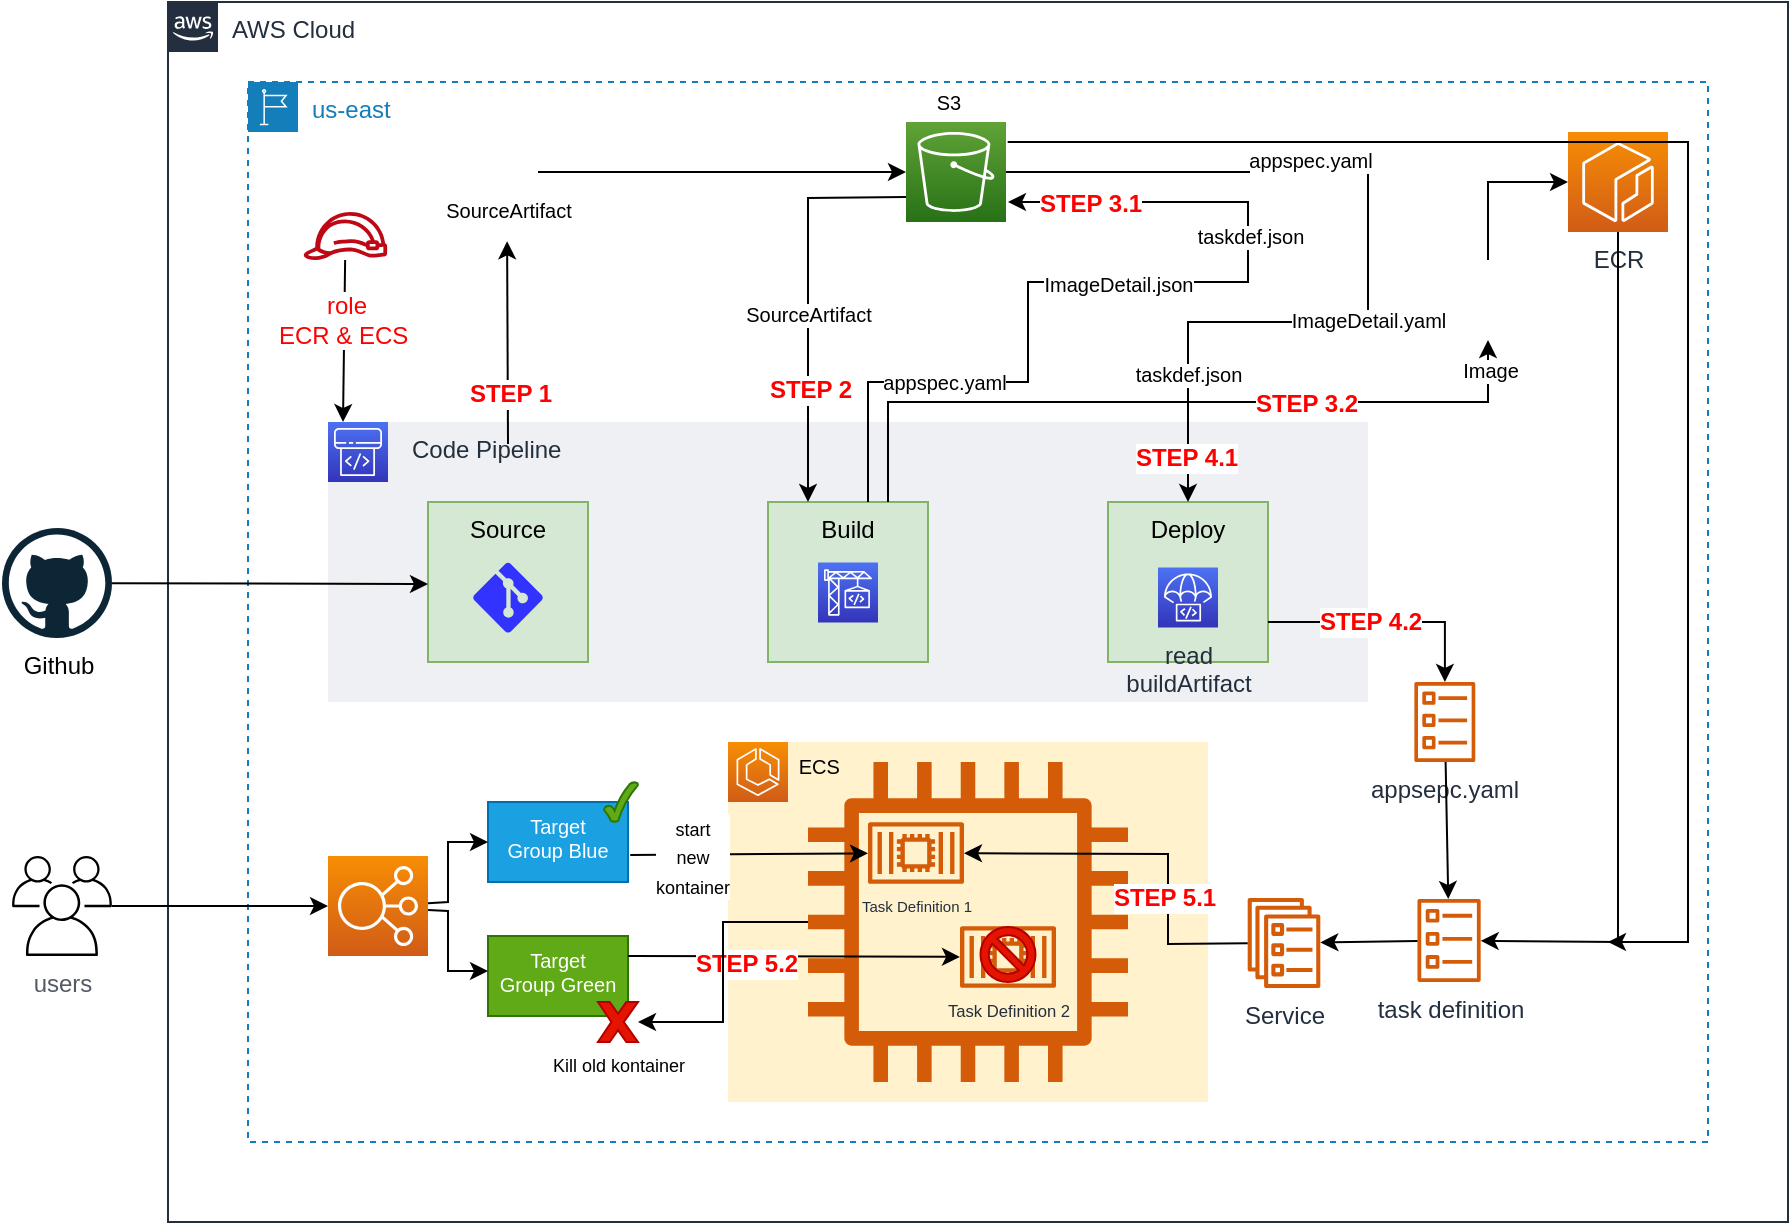 <mxfile version="20.1.1" type="github">
  <diagram id="qCpsu6lBvLWQTeVwnFAU" name="Page-1">
    <mxGraphModel dx="1273" dy="761" grid="1" gridSize="10" guides="1" tooltips="1" connect="1" arrows="1" fold="1" page="1" pageScale="1" pageWidth="1169" pageHeight="827" math="0" shadow="0">
      <root>
        <mxCell id="0" />
        <mxCell id="1" parent="0" />
        <mxCell id="fsIm3HDob8JfFCVEmCF0-4" value="AWS Cloud" style="points=[[0,0],[0.25,0],[0.5,0],[0.75,0],[1,0],[1,0.25],[1,0.5],[1,0.75],[1,1],[0.75,1],[0.5,1],[0.25,1],[0,1],[0,0.75],[0,0.5],[0,0.25]];outlineConnect=0;gradientColor=none;html=1;whiteSpace=wrap;fontSize=12;fontStyle=0;container=1;pointerEvents=0;collapsible=0;recursiveResize=0;shape=mxgraph.aws4.group;grIcon=mxgraph.aws4.group_aws_cloud_alt;strokeColor=#232F3E;fillColor=none;verticalAlign=top;align=left;spacingLeft=30;fontColor=#232F3E;dashed=0;" vertex="1" parent="1">
          <mxGeometry x="123" y="130" width="810" height="610" as="geometry" />
        </mxCell>
        <mxCell id="fsIm3HDob8JfFCVEmCF0-6" value="us-east" style="points=[[0,0],[0.25,0],[0.5,0],[0.75,0],[1,0],[1,0.25],[1,0.5],[1,0.75],[1,1],[0.75,1],[0.5,1],[0.25,1],[0,1],[0,0.75],[0,0.5],[0,0.25]];outlineConnect=0;gradientColor=none;html=1;whiteSpace=wrap;fontSize=12;fontStyle=0;container=1;pointerEvents=0;collapsible=0;recursiveResize=0;shape=mxgraph.aws4.group;grIcon=mxgraph.aws4.group_region;strokeColor=#147EBA;fillColor=none;verticalAlign=top;align=left;spacingLeft=30;fontColor=#147EBA;dashed=1;" vertex="1" parent="fsIm3HDob8JfFCVEmCF0-4">
          <mxGeometry x="40" y="40" width="730" height="530" as="geometry" />
        </mxCell>
        <mxCell id="fsIm3HDob8JfFCVEmCF0-25" value="            Code Pipeline" style="fillColor=#EFF0F3;strokeColor=none;dashed=0;verticalAlign=top;fontStyle=0;fontColor=#232F3D;align=left;" vertex="1" parent="fsIm3HDob8JfFCVEmCF0-6">
          <mxGeometry x="40" y="170" width="520" height="140" as="geometry" />
        </mxCell>
        <mxCell id="fsIm3HDob8JfFCVEmCF0-26" value="" style="sketch=0;points=[[0,0,0],[0.25,0,0],[0.5,0,0],[0.75,0,0],[1,0,0],[0,1,0],[0.25,1,0],[0.5,1,0],[0.75,1,0],[1,1,0],[0,0.25,0],[0,0.5,0],[0,0.75,0],[1,0.25,0],[1,0.5,0],[1,0.75,0]];outlineConnect=0;fontColor=#232F3E;gradientColor=#4D72F3;gradientDirection=north;fillColor=#3334B9;strokeColor=#ffffff;dashed=0;verticalLabelPosition=bottom;verticalAlign=top;align=center;html=1;fontSize=12;fontStyle=0;aspect=fixed;shape=mxgraph.aws4.resourceIcon;resIcon=mxgraph.aws4.codepipeline;" vertex="1" parent="fsIm3HDob8JfFCVEmCF0-6">
          <mxGeometry x="40" y="170" width="30" height="30" as="geometry" />
        </mxCell>
        <mxCell id="fsIm3HDob8JfFCVEmCF0-27" value="Source" style="fillColor=#d5e8d4;strokeColor=#82b366;dashed=0;verticalAlign=top;fontStyle=0;" vertex="1" parent="fsIm3HDob8JfFCVEmCF0-6">
          <mxGeometry x="90" y="210" width="80" height="80" as="geometry" />
        </mxCell>
        <mxCell id="fsIm3HDob8JfFCVEmCF0-33" value="Build" style="fillColor=#d5e8d4;strokeColor=#82b366;dashed=0;verticalAlign=top;fontStyle=0;" vertex="1" parent="fsIm3HDob8JfFCVEmCF0-6">
          <mxGeometry x="260" y="210" width="80" height="80" as="geometry" />
        </mxCell>
        <mxCell id="fsIm3HDob8JfFCVEmCF0-34" value="" style="sketch=0;points=[[0,0,0],[0.25,0,0],[0.5,0,0],[0.75,0,0],[1,0,0],[0,1,0],[0.25,1,0],[0.5,1,0],[0.75,1,0],[1,1,0],[0,0.25,0],[0,0.5,0],[0,0.75,0],[1,0.25,0],[1,0.5,0],[1,0.75,0]];outlineConnect=0;fontColor=#232F3E;gradientColor=#4D72F3;gradientDirection=north;fillColor=#3334B9;strokeColor=#ffffff;dashed=0;verticalLabelPosition=bottom;verticalAlign=top;align=center;html=1;fontSize=12;fontStyle=0;aspect=fixed;shape=mxgraph.aws4.resourceIcon;resIcon=mxgraph.aws4.codebuild;" vertex="1" parent="fsIm3HDob8JfFCVEmCF0-6">
          <mxGeometry x="285" y="240.25" width="30" height="30" as="geometry" />
        </mxCell>
        <mxCell id="fsIm3HDob8JfFCVEmCF0-35" value="" style="verticalLabelPosition=bottom;html=1;verticalAlign=top;align=center;strokeColor=none;fillColor=#3333FF;shape=mxgraph.azure.git_repository;" vertex="1" parent="fsIm3HDob8JfFCVEmCF0-6">
          <mxGeometry x="112.5" y="240.25" width="35" height="35" as="geometry" />
        </mxCell>
        <mxCell id="fsIm3HDob8JfFCVEmCF0-36" value="Deploy" style="fillColor=#d5e8d4;strokeColor=#82b366;dashed=0;verticalAlign=top;fontStyle=0;" vertex="1" parent="fsIm3HDob8JfFCVEmCF0-6">
          <mxGeometry x="430" y="210" width="80" height="80" as="geometry" />
        </mxCell>
        <mxCell id="fsIm3HDob8JfFCVEmCF0-37" value="read &lt;br&gt;buildArtifact" style="sketch=0;points=[[0,0,0],[0.25,0,0],[0.5,0,0],[0.75,0,0],[1,0,0],[0,1,0],[0.25,1,0],[0.5,1,0],[0.75,1,0],[1,1,0],[0,0.25,0],[0,0.5,0],[0,0.75,0],[1,0.25,0],[1,0.5,0],[1,0.75,0]];outlineConnect=0;fontColor=#232F3E;gradientColor=#4D72F3;gradientDirection=north;fillColor=#3334B9;strokeColor=#ffffff;dashed=0;verticalLabelPosition=bottom;verticalAlign=top;align=center;html=1;fontSize=12;fontStyle=0;aspect=fixed;shape=mxgraph.aws4.resourceIcon;resIcon=mxgraph.aws4.codedeploy;" vertex="1" parent="fsIm3HDob8JfFCVEmCF0-6">
          <mxGeometry x="455" y="242.75" width="30" height="30" as="geometry" />
        </mxCell>
        <mxCell id="fsIm3HDob8JfFCVEmCF0-10" value="" style="sketch=0;points=[[0,0,0],[0.25,0,0],[0.5,0,0],[0.75,0,0],[1,0,0],[0,1,0],[0.25,1,0],[0.5,1,0],[0.75,1,0],[1,1,0],[0,0.25,0],[0,0.5,0],[0,0.75,0],[1,0.25,0],[1,0.5,0],[1,0.75,0]];outlineConnect=0;fontColor=#232F3E;gradientColor=#60A337;gradientDirection=north;fillColor=#277116;strokeColor=#ffffff;dashed=0;verticalLabelPosition=bottom;verticalAlign=top;align=center;html=1;fontSize=12;fontStyle=0;aspect=fixed;shape=mxgraph.aws4.resourceIcon;resIcon=mxgraph.aws4.s3;" vertex="1" parent="fsIm3HDob8JfFCVEmCF0-6">
          <mxGeometry x="329" y="20" width="50" height="50" as="geometry" />
        </mxCell>
        <mxCell id="fsIm3HDob8JfFCVEmCF0-40" value="" style="shape=image;html=1;verticalAlign=top;verticalLabelPosition=bottom;labelBackgroundColor=#ffffff;imageAspect=0;aspect=fixed;image=https://cdn4.iconfinder.com/data/icons/spirit20/file-zip.png;strokeColor=default;fillColor=#3333FF;" vertex="1" parent="fsIm3HDob8JfFCVEmCF0-6">
          <mxGeometry x="115" y="30" width="30" height="30" as="geometry" />
        </mxCell>
        <mxCell id="fsIm3HDob8JfFCVEmCF0-41" value="&lt;font style=&quot;font-size: 10px;&quot;&gt;SourceArtifact&lt;/font&gt;" style="text;html=1;align=center;verticalAlign=middle;resizable=0;points=[];autosize=1;strokeColor=none;fillColor=none;" vertex="1" parent="fsIm3HDob8JfFCVEmCF0-6">
          <mxGeometry x="85" y="49" width="90" height="30" as="geometry" />
        </mxCell>
        <mxCell id="fsIm3HDob8JfFCVEmCF0-42" value="" style="endArrow=classic;html=1;rounded=0;fontSize=10;exitX=0.5;exitY=0;exitDx=0;exitDy=0;entryX=0.495;entryY=1.021;entryDx=0;entryDy=0;entryPerimeter=0;" edge="1" parent="fsIm3HDob8JfFCVEmCF0-6" target="fsIm3HDob8JfFCVEmCF0-41">
          <mxGeometry width="50" height="50" relative="1" as="geometry">
            <mxPoint x="130" y="181" as="sourcePoint" />
            <mxPoint x="340" y="161" as="targetPoint" />
          </mxGeometry>
        </mxCell>
        <mxCell id="fsIm3HDob8JfFCVEmCF0-193" value="&lt;b&gt;&lt;font color=&quot;#ff0000&quot;&gt;STEP 1&lt;/font&gt;&lt;/b&gt;" style="edgeLabel;html=1;align=center;verticalAlign=middle;resizable=0;points=[];fontSize=12;" vertex="1" connectable="0" parent="fsIm3HDob8JfFCVEmCF0-42">
          <mxGeometry x="-0.505" y="-1" relative="1" as="geometry">
            <mxPoint as="offset" />
          </mxGeometry>
        </mxCell>
        <mxCell id="fsIm3HDob8JfFCVEmCF0-43" value="" style="endArrow=classic;html=1;rounded=0;fontSize=10;exitX=1;exitY=0.5;exitDx=0;exitDy=0;" edge="1" parent="fsIm3HDob8JfFCVEmCF0-6" source="fsIm3HDob8JfFCVEmCF0-40" target="fsIm3HDob8JfFCVEmCF0-10">
          <mxGeometry width="50" height="50" relative="1" as="geometry">
            <mxPoint x="260" y="201" as="sourcePoint" />
            <mxPoint x="310" y="151" as="targetPoint" />
          </mxGeometry>
        </mxCell>
        <mxCell id="fsIm3HDob8JfFCVEmCF0-47" value="" style="endArrow=classic;html=1;rounded=0;fontSize=10;entryX=0.25;entryY=0;entryDx=0;entryDy=0;exitX=0;exitY=0.75;exitDx=0;exitDy=0;exitPerimeter=0;" edge="1" parent="fsIm3HDob8JfFCVEmCF0-6" source="fsIm3HDob8JfFCVEmCF0-10" target="fsIm3HDob8JfFCVEmCF0-33">
          <mxGeometry width="50" height="50" relative="1" as="geometry">
            <mxPoint x="270" y="200" as="sourcePoint" />
            <mxPoint x="320" y="150" as="targetPoint" />
            <Array as="points">
              <mxPoint x="280" y="58" />
            </Array>
          </mxGeometry>
        </mxCell>
        <mxCell id="fsIm3HDob8JfFCVEmCF0-66" value="SourceArtifact" style="edgeLabel;html=1;align=center;verticalAlign=middle;resizable=0;points=[];fontSize=10;" vertex="1" connectable="0" parent="fsIm3HDob8JfFCVEmCF0-47">
          <mxGeometry x="0.06" relative="1" as="geometry">
            <mxPoint as="offset" />
          </mxGeometry>
        </mxCell>
        <mxCell id="fsIm3HDob8JfFCVEmCF0-194" value="&lt;b&gt;&lt;font color=&quot;#ff0000&quot;&gt;STEP 2&lt;/font&gt;&lt;/b&gt;" style="edgeLabel;html=1;align=center;verticalAlign=middle;resizable=0;points=[];fontSize=12;" vertex="1" connectable="0" parent="fsIm3HDob8JfFCVEmCF0-47">
          <mxGeometry x="0.443" y="1" relative="1" as="geometry">
            <mxPoint as="offset" />
          </mxGeometry>
        </mxCell>
        <mxCell id="fsIm3HDob8JfFCVEmCF0-48" value="" style="shape=image;html=1;verticalAlign=top;verticalLabelPosition=bottom;labelBackgroundColor=#ffffff;imageAspect=0;aspect=fixed;image=https://cdn4.iconfinder.com/data/icons/spirit20/file-zip.png;strokeColor=default;fillColor=#3333FF;" vertex="1" parent="fsIm3HDob8JfFCVEmCF0-6">
          <mxGeometry x="329" y="112" width="30" height="30" as="geometry" />
        </mxCell>
        <mxCell id="fsIm3HDob8JfFCVEmCF0-50" value="" style="shape=image;html=1;verticalAlign=top;verticalLabelPosition=bottom;labelBackgroundColor=#ffffff;imageAspect=0;aspect=fixed;image=https://cdn4.iconfinder.com/data/icons/spirit20/file-zip.png;strokeColor=default;fillColor=#3333FF;" vertex="1" parent="fsIm3HDob8JfFCVEmCF0-6">
          <mxGeometry x="389" y="70" width="30" height="30" as="geometry" />
        </mxCell>
        <mxCell id="fsIm3HDob8JfFCVEmCF0-54" value="" style="endArrow=classic;html=1;rounded=0;fontSize=10;" edge="1" parent="fsIm3HDob8JfFCVEmCF0-6">
          <mxGeometry width="50" height="50" relative="1" as="geometry">
            <mxPoint x="310" y="210" as="sourcePoint" />
            <mxPoint x="380" y="60" as="targetPoint" />
            <Array as="points">
              <mxPoint x="310" y="150" />
              <mxPoint x="390" y="150" />
              <mxPoint x="390" y="100" />
              <mxPoint x="500" y="100" />
              <mxPoint x="500" y="60" />
            </Array>
          </mxGeometry>
        </mxCell>
        <mxCell id="fsIm3HDob8JfFCVEmCF0-62" value="appspec.yaml" style="edgeLabel;html=1;align=center;verticalAlign=middle;resizable=0;points=[];fontSize=10;" vertex="1" connectable="0" parent="fsIm3HDob8JfFCVEmCF0-54">
          <mxGeometry x="-0.417" relative="1" as="geometry">
            <mxPoint x="-36" as="offset" />
          </mxGeometry>
        </mxCell>
        <mxCell id="fsIm3HDob8JfFCVEmCF0-63" value="ImageDetail.json" style="edgeLabel;html=1;align=center;verticalAlign=middle;resizable=0;points=[];fontSize=10;" vertex="1" connectable="0" parent="fsIm3HDob8JfFCVEmCF0-54">
          <mxGeometry x="0.171" y="-1" relative="1" as="geometry">
            <mxPoint x="-35" as="offset" />
          </mxGeometry>
        </mxCell>
        <mxCell id="fsIm3HDob8JfFCVEmCF0-65" value="taskdef.json" style="edgeLabel;html=1;align=center;verticalAlign=middle;resizable=0;points=[];fontSize=10;" vertex="1" connectable="0" parent="fsIm3HDob8JfFCVEmCF0-54">
          <mxGeometry x="0.404" y="-1" relative="1" as="geometry">
            <mxPoint as="offset" />
          </mxGeometry>
        </mxCell>
        <mxCell id="fsIm3HDob8JfFCVEmCF0-205" value="&lt;b&gt;STEP 3.1&lt;/b&gt;" style="edgeLabel;html=1;align=center;verticalAlign=middle;resizable=0;points=[];fontSize=12;fontColor=#FF0000;" vertex="1" connectable="0" parent="fsIm3HDob8JfFCVEmCF0-54">
          <mxGeometry x="0.822" y="1" relative="1" as="geometry">
            <mxPoint as="offset" />
          </mxGeometry>
        </mxCell>
        <mxCell id="fsIm3HDob8JfFCVEmCF0-67" value="" style="shape=image;html=1;verticalAlign=top;verticalLabelPosition=bottom;labelBackgroundColor=#ffffff;imageAspect=0;aspect=fixed;image=https://cdn4.iconfinder.com/data/icons/spirit20/file-zip.png;strokeColor=default;fillColor=#3333FF;" vertex="1" parent="fsIm3HDob8JfFCVEmCF0-6">
          <mxGeometry x="265" y="82" width="30" height="30" as="geometry" />
        </mxCell>
        <mxCell id="fsIm3HDob8JfFCVEmCF0-79" value="" style="endArrow=classic;html=1;rounded=0;fontSize=10;" edge="1" parent="fsIm3HDob8JfFCVEmCF0-6" source="fsIm3HDob8JfFCVEmCF0-10" target="fsIm3HDob8JfFCVEmCF0-36">
          <mxGeometry width="50" height="50" relative="1" as="geometry">
            <mxPoint x="380" y="40" as="sourcePoint" />
            <mxPoint x="520" y="130" as="targetPoint" />
            <Array as="points">
              <mxPoint x="560" y="45" />
              <mxPoint x="560" y="120" />
              <mxPoint x="470" y="120" />
            </Array>
          </mxGeometry>
        </mxCell>
        <mxCell id="fsIm3HDob8JfFCVEmCF0-81" value="appspec.yaml" style="edgeLabel;html=1;align=center;verticalAlign=middle;resizable=0;points=[];fontSize=10;" vertex="1" connectable="0" parent="fsIm3HDob8JfFCVEmCF0-79">
          <mxGeometry x="-0.278" y="1" relative="1" as="geometry">
            <mxPoint x="-6" y="-5" as="offset" />
          </mxGeometry>
        </mxCell>
        <mxCell id="fsIm3HDob8JfFCVEmCF0-83" value="ImageDetail.yaml" style="edgeLabel;html=1;align=center;verticalAlign=middle;resizable=0;points=[];fontSize=10;" vertex="1" connectable="0" parent="fsIm3HDob8JfFCVEmCF0-79">
          <mxGeometry x="0.17" relative="1" as="geometry">
            <mxPoint as="offset" />
          </mxGeometry>
        </mxCell>
        <mxCell id="fsIm3HDob8JfFCVEmCF0-84" value="taskdef.json" style="edgeLabel;html=1;align=center;verticalAlign=middle;resizable=0;points=[];fontSize=10;" vertex="1" connectable="0" parent="fsIm3HDob8JfFCVEmCF0-79">
          <mxGeometry x="0.705" relative="1" as="geometry">
            <mxPoint as="offset" />
          </mxGeometry>
        </mxCell>
        <mxCell id="fsIm3HDob8JfFCVEmCF0-206" value="&lt;b&gt;STEP 4.1&lt;/b&gt;" style="edgeLabel;html=1;align=center;verticalAlign=middle;resizable=0;points=[];fontSize=12;fontColor=#FF0000;" vertex="1" connectable="0" parent="fsIm3HDob8JfFCVEmCF0-79">
          <mxGeometry x="0.898" y="-1" relative="1" as="geometry">
            <mxPoint as="offset" />
          </mxGeometry>
        </mxCell>
        <mxCell id="fsIm3HDob8JfFCVEmCF0-82" value="" style="shape=image;html=1;verticalAlign=top;verticalLabelPosition=bottom;labelBackgroundColor=#ffffff;imageAspect=0;aspect=fixed;image=https://cdn4.iconfinder.com/data/icons/spirit20/file-zip.png;strokeColor=default;fillColor=#3333FF;" vertex="1" parent="fsIm3HDob8JfFCVEmCF0-6">
          <mxGeometry x="514" y="4" width="30" height="30" as="geometry" />
        </mxCell>
        <mxCell id="fsIm3HDob8JfFCVEmCF0-91" value="" style="shape=image;html=1;verticalAlign=top;verticalLabelPosition=bottom;labelBackgroundColor=#ffffff;imageAspect=0;aspect=fixed;image=https://cdn4.iconfinder.com/data/icons/spirit20/file-zip.png;strokeColor=default;fillColor=#3333FF;" vertex="1" parent="fsIm3HDob8JfFCVEmCF0-6">
          <mxGeometry x="544" y="81" width="30" height="30" as="geometry" />
        </mxCell>
        <mxCell id="fsIm3HDob8JfFCVEmCF0-85" value="" style="shape=image;html=1;verticalAlign=top;verticalLabelPosition=bottom;labelBackgroundColor=#ffffff;imageAspect=0;aspect=fixed;image=https://cdn4.iconfinder.com/data/icons/spirit20/file-zip.png;strokeColor=default;fillColor=#3333FF;" vertex="1" parent="fsIm3HDob8JfFCVEmCF0-6">
          <mxGeometry x="455" y="49" width="30" height="30" as="geometry" />
        </mxCell>
        <mxCell id="fsIm3HDob8JfFCVEmCF0-11" value="ECR" style="sketch=0;points=[[0,0,0],[0.25,0,0],[0.5,0,0],[0.75,0,0],[1,0,0],[0,1,0],[0.25,1,0],[0.5,1,0],[0.75,1,0],[1,1,0],[0,0.25,0],[0,0.5,0],[0,0.75,0],[1,0.25,0],[1,0.5,0],[1,0.75,0]];outlineConnect=0;fontColor=#232F3E;gradientColor=#F78E04;gradientDirection=north;fillColor=#D05C17;strokeColor=#ffffff;dashed=0;verticalLabelPosition=bottom;verticalAlign=top;align=center;html=1;fontSize=12;fontStyle=0;aspect=fixed;shape=mxgraph.aws4.resourceIcon;resIcon=mxgraph.aws4.ecr;" vertex="1" parent="fsIm3HDob8JfFCVEmCF0-6">
          <mxGeometry x="660" y="25" width="50" height="50" as="geometry" />
        </mxCell>
        <mxCell id="fsIm3HDob8JfFCVEmCF0-93" value="" style="endArrow=classic;html=1;rounded=0;fontSize=10;exitX=0.75;exitY=0;exitDx=0;exitDy=0;entryX=0.5;entryY=1;entryDx=0;entryDy=0;" edge="1" parent="fsIm3HDob8JfFCVEmCF0-6" source="fsIm3HDob8JfFCVEmCF0-33" target="fsIm3HDob8JfFCVEmCF0-94">
          <mxGeometry width="50" height="50" relative="1" as="geometry">
            <mxPoint x="570" y="290" as="sourcePoint" />
            <mxPoint x="674.15" y="142.968" as="targetPoint" />
            <Array as="points">
              <mxPoint x="320" y="160" />
              <mxPoint x="620" y="160" />
              <mxPoint x="620" y="140" />
            </Array>
          </mxGeometry>
        </mxCell>
        <mxCell id="fsIm3HDob8JfFCVEmCF0-98" value="Image" style="edgeLabel;html=1;align=center;verticalAlign=middle;resizable=0;points=[];fontSize=10;" vertex="1" connectable="0" parent="fsIm3HDob8JfFCVEmCF0-93">
          <mxGeometry x="0.92" y="-1" relative="1" as="geometry">
            <mxPoint as="offset" />
          </mxGeometry>
        </mxCell>
        <mxCell id="fsIm3HDob8JfFCVEmCF0-203" value="&lt;b&gt;STEP 3.2&lt;/b&gt;" style="edgeLabel;html=1;align=center;verticalAlign=middle;resizable=0;points=[];fontSize=12;fontColor=#FF0000;" vertex="1" connectable="0" parent="fsIm3HDob8JfFCVEmCF0-93">
          <mxGeometry x="0.359" y="-1" relative="1" as="geometry">
            <mxPoint as="offset" />
          </mxGeometry>
        </mxCell>
        <mxCell id="fsIm3HDob8JfFCVEmCF0-94" value="" style="shape=image;html=1;verticalAlign=top;verticalLabelPosition=bottom;labelBackgroundColor=#ffffff;imageAspect=0;aspect=fixed;image=https://cdn1.iconfinder.com/data/icons/unicons-line-vol-3/24/docker-128.png;fontSize=10;strokeColor=default;fillColor=#3333FF;" vertex="1" parent="fsIm3HDob8JfFCVEmCF0-6">
          <mxGeometry x="600" y="89" width="40" height="40" as="geometry" />
        </mxCell>
        <mxCell id="fsIm3HDob8JfFCVEmCF0-97" value="" style="endArrow=classic;html=1;rounded=0;fontSize=10;exitX=0.5;exitY=0;exitDx=0;exitDy=0;entryX=0;entryY=0.5;entryDx=0;entryDy=0;entryPerimeter=0;" edge="1" parent="fsIm3HDob8JfFCVEmCF0-6" source="fsIm3HDob8JfFCVEmCF0-94" target="fsIm3HDob8JfFCVEmCF0-11">
          <mxGeometry width="50" height="50" relative="1" as="geometry">
            <mxPoint x="600" y="110" as="sourcePoint" />
            <mxPoint x="650" y="60" as="targetPoint" />
            <Array as="points">
              <mxPoint x="620" y="50" />
            </Array>
          </mxGeometry>
        </mxCell>
        <mxCell id="fsIm3HDob8JfFCVEmCF0-100" value="            ECS" style="fillColor=#fff2cc;strokeColor=none;dashed=0;verticalAlign=top;fontStyle=0;fontSize=10;align=left;" vertex="1" parent="fsIm3HDob8JfFCVEmCF0-6">
          <mxGeometry x="240" y="330" width="240" height="180" as="geometry" />
        </mxCell>
        <mxCell id="fsIm3HDob8JfFCVEmCF0-101" value="" style="sketch=0;points=[[0,0,0],[0.25,0,0],[0.5,0,0],[0.75,0,0],[1,0,0],[0,1,0],[0.25,1,0],[0.5,1,0],[0.75,1,0],[1,1,0],[0,0.25,0],[0,0.5,0],[0,0.75,0],[1,0.25,0],[1,0.5,0],[1,0.75,0]];outlineConnect=0;fontColor=#232F3E;gradientColor=#F78E04;gradientDirection=north;fillColor=#D05C17;strokeColor=#ffffff;dashed=0;verticalLabelPosition=bottom;verticalAlign=top;align=center;html=1;fontSize=12;fontStyle=0;aspect=fixed;shape=mxgraph.aws4.resourceIcon;resIcon=mxgraph.aws4.ecs;" vertex="1" parent="fsIm3HDob8JfFCVEmCF0-6">
          <mxGeometry x="240" y="330" width="30" height="30" as="geometry" />
        </mxCell>
        <mxCell id="fsIm3HDob8JfFCVEmCF0-105" value="" style="sketch=0;outlineConnect=0;fontColor=#232F3E;gradientColor=none;fillColor=#D45B07;strokeColor=none;dashed=0;verticalLabelPosition=bottom;verticalAlign=top;align=center;html=1;fontSize=12;fontStyle=0;aspect=fixed;pointerEvents=1;shape=mxgraph.aws4.instance2;" vertex="1" parent="fsIm3HDob8JfFCVEmCF0-6">
          <mxGeometry x="280" y="340" width="160" height="160" as="geometry" />
        </mxCell>
        <mxCell id="fsIm3HDob8JfFCVEmCF0-106" value="&lt;font style=&quot;font-size: 9px;&quot;&gt;&lt;sup style=&quot;line-height: 0.1;&quot;&gt;Task Definition 1&lt;/sup&gt;&lt;/font&gt;" style="sketch=0;outlineConnect=0;fontColor=#232F3E;gradientColor=none;fillColor=#D45B07;strokeColor=none;dashed=0;verticalLabelPosition=bottom;verticalAlign=top;align=center;html=1;fontSize=12;fontStyle=0;aspect=fixed;pointerEvents=1;shape=mxgraph.aws4.container_2;" vertex="1" parent="fsIm3HDob8JfFCVEmCF0-6">
          <mxGeometry x="310" y="370" width="48" height="31" as="geometry" />
        </mxCell>
        <mxCell id="fsIm3HDob8JfFCVEmCF0-108" value="&lt;font style=&quot;font-size: 10px;&quot;&gt;&lt;sup&gt;Task Definition 2&lt;/sup&gt;&lt;/font&gt;" style="sketch=0;outlineConnect=0;fontColor=#232F3E;gradientColor=none;fillColor=#D45B07;strokeColor=none;dashed=0;verticalLabelPosition=bottom;verticalAlign=top;align=center;html=1;fontSize=12;fontStyle=0;aspect=fixed;pointerEvents=1;shape=mxgraph.aws4.container_2;" vertex="1" parent="fsIm3HDob8JfFCVEmCF0-6">
          <mxGeometry x="356" y="422" width="48" height="31" as="geometry" />
        </mxCell>
        <mxCell id="fsIm3HDob8JfFCVEmCF0-115" style="edgeStyle=orthogonalEdgeStyle;rounded=0;orthogonalLoop=1;jettySize=auto;html=1;fontSize=10;entryX=1;entryY=0.75;entryDx=0;entryDy=0;endArrow=none;endFill=0;startArrow=classic;startFill=1;" edge="1" parent="fsIm3HDob8JfFCVEmCF0-6" source="fsIm3HDob8JfFCVEmCF0-109" target="fsIm3HDob8JfFCVEmCF0-36">
          <mxGeometry relative="1" as="geometry">
            <Array as="points">
              <mxPoint x="598" y="270" />
            </Array>
          </mxGeometry>
        </mxCell>
        <mxCell id="fsIm3HDob8JfFCVEmCF0-207" value="&lt;b&gt;STEP 4.2&lt;/b&gt;" style="edgeLabel;html=1;align=center;verticalAlign=middle;resizable=0;points=[];fontSize=12;fontColor=#FF0000;" vertex="1" connectable="0" parent="fsIm3HDob8JfFCVEmCF0-115">
          <mxGeometry x="0.145" relative="1" as="geometry">
            <mxPoint as="offset" />
          </mxGeometry>
        </mxCell>
        <mxCell id="fsIm3HDob8JfFCVEmCF0-109" value="appsepc.yaml" style="sketch=0;outlineConnect=0;fontColor=#232F3E;gradientColor=none;fillColor=#D45B07;strokeColor=none;dashed=0;verticalLabelPosition=bottom;verticalAlign=top;align=center;html=1;fontSize=12;fontStyle=0;aspect=fixed;pointerEvents=1;shape=mxgraph.aws4.ecs_task;" vertex="1" parent="fsIm3HDob8JfFCVEmCF0-6">
          <mxGeometry x="583" y="300" width="30.83" height="40" as="geometry" />
        </mxCell>
        <mxCell id="fsIm3HDob8JfFCVEmCF0-110" value="task definition" style="sketch=0;outlineConnect=0;fontColor=#232F3E;gradientColor=none;fillColor=#D45B07;strokeColor=none;dashed=0;verticalLabelPosition=bottom;verticalAlign=top;align=center;html=1;fontSize=12;fontStyle=0;aspect=fixed;pointerEvents=1;shape=mxgraph.aws4.ecs_task;" vertex="1" parent="fsIm3HDob8JfFCVEmCF0-6">
          <mxGeometry x="584.54" y="408.5" width="31.99" height="41.5" as="geometry" />
        </mxCell>
        <mxCell id="fsIm3HDob8JfFCVEmCF0-112" value="Service" style="sketch=0;outlineConnect=0;fontColor=#232F3E;gradientColor=none;fillColor=#D45B07;strokeColor=none;dashed=0;verticalLabelPosition=bottom;verticalAlign=top;align=center;html=1;fontSize=12;fontStyle=0;aspect=fixed;pointerEvents=1;shape=mxgraph.aws4.ecs_service;" vertex="1" parent="fsIm3HDob8JfFCVEmCF0-6">
          <mxGeometry x="499.72" y="408" width="36.56" height="45" as="geometry" />
        </mxCell>
        <mxCell id="fsIm3HDob8JfFCVEmCF0-2" value="" style="sketch=0;points=[[0,0,0],[0.25,0,0],[0.5,0,0],[0.75,0,0],[1,0,0],[0,1,0],[0.25,1,0],[0.5,1,0],[0.75,1,0],[1,1,0],[0,0.25,0],[0,0.5,0],[0,0.75,0],[1,0.25,0],[1,0.5,0],[1,0.75,0]];outlineConnect=0;fontColor=#232F3E;gradientColor=#F78E04;gradientDirection=north;fillColor=#D05C17;strokeColor=#ffffff;dashed=0;verticalLabelPosition=bottom;verticalAlign=top;align=center;html=1;fontSize=12;fontStyle=0;aspect=fixed;shape=mxgraph.aws4.resourceIcon;resIcon=mxgraph.aws4.elastic_load_balancing;" vertex="1" parent="fsIm3HDob8JfFCVEmCF0-6">
          <mxGeometry x="40" y="387" width="50" height="50" as="geometry" />
        </mxCell>
        <mxCell id="fsIm3HDob8JfFCVEmCF0-116" value="" style="endArrow=classic;html=1;rounded=0;fontSize=10;" edge="1" parent="fsIm3HDob8JfFCVEmCF0-6" source="fsIm3HDob8JfFCVEmCF0-109" target="fsIm3HDob8JfFCVEmCF0-110">
          <mxGeometry width="50" height="50" relative="1" as="geometry">
            <mxPoint x="590" y="390" as="sourcePoint" />
            <mxPoint x="640" y="340" as="targetPoint" />
          </mxGeometry>
        </mxCell>
        <mxCell id="fsIm3HDob8JfFCVEmCF0-117" value="" style="endArrow=classic;html=1;rounded=0;fontSize=10;" edge="1" parent="fsIm3HDob8JfFCVEmCF0-6" source="fsIm3HDob8JfFCVEmCF0-110" target="fsIm3HDob8JfFCVEmCF0-112">
          <mxGeometry width="50" height="50" relative="1" as="geometry">
            <mxPoint x="590" y="390" as="sourcePoint" />
            <mxPoint x="640" y="340" as="targetPoint" />
          </mxGeometry>
        </mxCell>
        <mxCell id="fsIm3HDob8JfFCVEmCF0-118" value="" style="endArrow=classic;html=1;rounded=0;fontSize=10;" edge="1" parent="fsIm3HDob8JfFCVEmCF0-6" source="fsIm3HDob8JfFCVEmCF0-112" target="fsIm3HDob8JfFCVEmCF0-106">
          <mxGeometry width="50" height="50" relative="1" as="geometry">
            <mxPoint x="550" y="450" as="sourcePoint" />
            <mxPoint x="600" y="400" as="targetPoint" />
            <Array as="points">
              <mxPoint x="460" y="431" />
              <mxPoint x="460" y="386" />
            </Array>
          </mxGeometry>
        </mxCell>
        <mxCell id="fsIm3HDob8JfFCVEmCF0-212" value="&lt;b&gt;STEP 5.1&lt;/b&gt;" style="edgeLabel;html=1;align=center;verticalAlign=middle;resizable=0;points=[];fontSize=12;fontColor=#FF0000;" vertex="1" connectable="0" parent="fsIm3HDob8JfFCVEmCF0-118">
          <mxGeometry x="-0.321" y="2" relative="1" as="geometry">
            <mxPoint as="offset" />
          </mxGeometry>
        </mxCell>
        <mxCell id="fsIm3HDob8JfFCVEmCF0-119" value="" style="endArrow=classic;html=1;rounded=0;fontSize=10;exitX=0.5;exitY=1;exitDx=0;exitDy=0;exitPerimeter=0;" edge="1" parent="fsIm3HDob8JfFCVEmCF0-6" source="fsIm3HDob8JfFCVEmCF0-11" target="fsIm3HDob8JfFCVEmCF0-110">
          <mxGeometry width="50" height="50" relative="1" as="geometry">
            <mxPoint x="550" y="400" as="sourcePoint" />
            <mxPoint x="600" y="350" as="targetPoint" />
            <Array as="points">
              <mxPoint x="685" y="430" />
            </Array>
          </mxGeometry>
        </mxCell>
        <mxCell id="fsIm3HDob8JfFCVEmCF0-123" value="Target &#xa;Group Blue" style="dashed=0;verticalAlign=top;fontStyle=0;fontSize=10;fillColor=#1ba1e2;strokeColor=#006EAF;fontColor=#ffffff;" vertex="1" parent="fsIm3HDob8JfFCVEmCF0-6">
          <mxGeometry x="120" y="360" width="70" height="40" as="geometry" />
        </mxCell>
        <mxCell id="fsIm3HDob8JfFCVEmCF0-174" value="Target &#xa;Group Green" style="dashed=0;verticalAlign=top;fontStyle=0;fontSize=10;fillColor=#60a917;strokeColor=#2D7600;fontColor=#ffffff;" vertex="1" parent="fsIm3HDob8JfFCVEmCF0-6">
          <mxGeometry x="120" y="427" width="70" height="40" as="geometry" />
        </mxCell>
        <mxCell id="fsIm3HDob8JfFCVEmCF0-177" value="" style="endArrow=classic;html=1;rounded=0;fontSize=10;entryX=0;entryY=0.5;entryDx=0;entryDy=0;" edge="1" parent="fsIm3HDob8JfFCVEmCF0-6" source="fsIm3HDob8JfFCVEmCF0-2" target="fsIm3HDob8JfFCVEmCF0-123">
          <mxGeometry width="50" height="50" relative="1" as="geometry">
            <mxPoint x="240" y="470" as="sourcePoint" />
            <mxPoint x="290" y="420" as="targetPoint" />
            <Array as="points">
              <mxPoint x="100" y="410" />
              <mxPoint x="100" y="380" />
            </Array>
          </mxGeometry>
        </mxCell>
        <mxCell id="fsIm3HDob8JfFCVEmCF0-178" value="" style="endArrow=classic;html=1;rounded=0;fontSize=10;entryX=0;entryY=0.5;entryDx=0;entryDy=0;" edge="1" parent="fsIm3HDob8JfFCVEmCF0-6">
          <mxGeometry width="50" height="50" relative="1" as="geometry">
            <mxPoint x="90" y="413.96" as="sourcePoint" />
            <mxPoint x="120" y="444.531" as="targetPoint" />
            <Array as="points">
              <mxPoint x="100" y="414.531" />
              <mxPoint x="100" y="444.531" />
            </Array>
          </mxGeometry>
        </mxCell>
        <mxCell id="fsIm3HDob8JfFCVEmCF0-179" value="" style="endArrow=classic;html=1;rounded=0;fontSize=10;exitX=1;exitY=0.25;exitDx=0;exitDy=0;" edge="1" parent="fsIm3HDob8JfFCVEmCF0-6" source="fsIm3HDob8JfFCVEmCF0-174" target="fsIm3HDob8JfFCVEmCF0-108">
          <mxGeometry width="50" height="50" relative="1" as="geometry">
            <mxPoint x="190" y="470" as="sourcePoint" />
            <mxPoint x="240" y="420" as="targetPoint" />
          </mxGeometry>
        </mxCell>
        <mxCell id="fsIm3HDob8JfFCVEmCF0-213" value="&lt;b&gt;STEP 5.2&lt;/b&gt;" style="edgeLabel;html=1;align=center;verticalAlign=middle;resizable=0;points=[];fontSize=12;fontColor=#FF0000;" vertex="1" connectable="0" parent="fsIm3HDob8JfFCVEmCF0-179">
          <mxGeometry x="-0.287" y="-4" relative="1" as="geometry">
            <mxPoint as="offset" />
          </mxGeometry>
        </mxCell>
        <mxCell id="fsIm3HDob8JfFCVEmCF0-180" value="" style="endArrow=classic;html=1;rounded=0;fontSize=10;exitX=1.016;exitY=0.663;exitDx=0;exitDy=0;exitPerimeter=0;" edge="1" parent="fsIm3HDob8JfFCVEmCF0-6" source="fsIm3HDob8JfFCVEmCF0-123" target="fsIm3HDob8JfFCVEmCF0-106">
          <mxGeometry width="50" height="50" relative="1" as="geometry">
            <mxPoint x="190" y="379.78" as="sourcePoint" />
            <mxPoint x="356" y="380.217" as="targetPoint" />
          </mxGeometry>
        </mxCell>
        <mxCell id="fsIm3HDob8JfFCVEmCF0-215" value="&lt;font style=&quot;font-size: 9px;&quot;&gt;start &lt;br&gt;new&lt;br&gt;kontainer&lt;/font&gt;" style="edgeLabel;html=1;align=center;verticalAlign=middle;resizable=0;points=[];fontSize=12;fontColor=#000000;labelBackgroundColor=default;" vertex="1" connectable="0" parent="fsIm3HDob8JfFCVEmCF0-180">
          <mxGeometry x="-0.481" relative="1" as="geometry">
            <mxPoint as="offset" />
          </mxGeometry>
        </mxCell>
        <mxCell id="fsIm3HDob8JfFCVEmCF0-216" value="" style="edgeStyle=orthogonalEdgeStyle;rounded=0;orthogonalLoop=1;jettySize=auto;html=1;fontSize=12;fontColor=#000000;startArrow=classic;startFill=1;endArrow=none;endFill=0;" edge="1" parent="fsIm3HDob8JfFCVEmCF0-6" source="fsIm3HDob8JfFCVEmCF0-183" target="fsIm3HDob8JfFCVEmCF0-105">
          <mxGeometry relative="1" as="geometry" />
        </mxCell>
        <mxCell id="fsIm3HDob8JfFCVEmCF0-183" value="&lt;font color=&quot;#000000&quot;&gt;Kill old kontainer&lt;/font&gt;" style="verticalLabelPosition=bottom;verticalAlign=top;html=1;shape=mxgraph.basic.x;fontSize=9;strokeColor=#B20000;fillColor=#e51400;fontColor=#ffffff;" vertex="1" parent="fsIm3HDob8JfFCVEmCF0-6">
          <mxGeometry x="175" y="460" width="20" height="20" as="geometry" />
        </mxCell>
        <mxCell id="fsIm3HDob8JfFCVEmCF0-184" value="" style="verticalLabelPosition=bottom;verticalAlign=top;html=1;shape=mxgraph.basic.tick;fontSize=9;strokeColor=#2D7600;fillColor=#60a917;fontColor=#ffffff;" vertex="1" parent="fsIm3HDob8JfFCVEmCF0-6">
          <mxGeometry x="178" y="350" width="17" height="20" as="geometry" />
        </mxCell>
        <mxCell id="fsIm3HDob8JfFCVEmCF0-185" value="" style="verticalLabelPosition=bottom;verticalAlign=top;html=1;shape=mxgraph.basic.no_symbol;fontSize=9;strokeColor=#B20000;fillColor=#e51400;fontColor=#ffffff;" vertex="1" parent="fsIm3HDob8JfFCVEmCF0-6">
          <mxGeometry x="366.25" y="422.5" width="27.5" height="27.5" as="geometry" />
        </mxCell>
        <mxCell id="fsIm3HDob8JfFCVEmCF0-20" value="" style="sketch=0;outlineConnect=0;fontColor=#232F3E;gradientColor=none;fillColor=#BF0816;strokeColor=none;dashed=0;verticalLabelPosition=bottom;verticalAlign=top;align=center;html=1;fontSize=12;fontStyle=0;aspect=fixed;pointerEvents=1;shape=mxgraph.aws4.role;" vertex="1" parent="fsIm3HDob8JfFCVEmCF0-6">
          <mxGeometry x="27.45" y="65" width="42.55" height="24" as="geometry" />
        </mxCell>
        <mxCell id="fsIm3HDob8JfFCVEmCF0-209" value="" style="endArrow=classic;html=1;rounded=0;fontSize=12;fontColor=#FF0000;entryX=0.25;entryY=0;entryDx=0;entryDy=0;entryPerimeter=0;" edge="1" parent="fsIm3HDob8JfFCVEmCF0-6" source="fsIm3HDob8JfFCVEmCF0-20" target="fsIm3HDob8JfFCVEmCF0-26">
          <mxGeometry width="50" height="50" relative="1" as="geometry">
            <mxPoint x="267" y="290" as="sourcePoint" />
            <mxPoint x="317" y="240" as="targetPoint" />
          </mxGeometry>
        </mxCell>
        <mxCell id="fsIm3HDob8JfFCVEmCF0-210" value="role &lt;br&gt;ECR &amp;amp; ECS&amp;nbsp;" style="edgeLabel;html=1;align=center;verticalAlign=middle;resizable=0;points=[];fontSize=12;fontColor=#FF0000;" vertex="1" connectable="0" parent="fsIm3HDob8JfFCVEmCF0-209">
          <mxGeometry x="-0.258" y="1" relative="1" as="geometry">
            <mxPoint as="offset" />
          </mxGeometry>
        </mxCell>
        <mxCell id="fsIm3HDob8JfFCVEmCF0-86" value="" style="shape=image;html=1;verticalAlign=top;verticalLabelPosition=bottom;labelBackgroundColor=#ffffff;imageAspect=0;aspect=fixed;image=https://cdn4.iconfinder.com/data/icons/spirit20/file-zip.png;strokeColor=default;fillColor=#3333FF;" vertex="1" parent="1">
          <mxGeometry x="620" y="279" width="30" height="30" as="geometry" />
        </mxCell>
        <mxCell id="fsIm3HDob8JfFCVEmCF0-99" value="S3" style="text;html=1;align=center;verticalAlign=middle;resizable=0;points=[];autosize=1;strokeColor=none;fillColor=none;fontSize=10;" vertex="1" parent="1">
          <mxGeometry x="493" y="165" width="40" height="30" as="geometry" />
        </mxCell>
        <mxCell id="fsIm3HDob8JfFCVEmCF0-120" value="" style="endArrow=classic;html=1;rounded=0;fontSize=10;exitX=1.246;exitY=1.166;exitDx=0;exitDy=0;exitPerimeter=0;" edge="1" parent="1" source="fsIm3HDob8JfFCVEmCF0-99">
          <mxGeometry width="50" height="50" relative="1" as="geometry">
            <mxPoint x="853" y="560" as="sourcePoint" />
            <mxPoint x="843" y="600" as="targetPoint" />
            <Array as="points">
              <mxPoint x="883" y="200" />
              <mxPoint x="883" y="600" />
            </Array>
          </mxGeometry>
        </mxCell>
        <mxCell id="fsIm3HDob8JfFCVEmCF0-186" value="users" style="sketch=0;outlineConnect=0;gradientColor=none;fontColor=#545B64;strokeColor=none;fillColor=#000000;dashed=0;verticalLabelPosition=bottom;verticalAlign=top;align=center;html=1;fontSize=12;fontStyle=0;aspect=fixed;shape=mxgraph.aws4.illustration_users;pointerEvents=1" vertex="1" parent="1">
          <mxGeometry x="45" y="557" width="50" height="50" as="geometry" />
        </mxCell>
        <mxCell id="fsIm3HDob8JfFCVEmCF0-187" value="" style="endArrow=classic;html=1;rounded=0;fontSize=9;entryX=0;entryY=0.5;entryDx=0;entryDy=0;entryPerimeter=0;" edge="1" parent="1" source="fsIm3HDob8JfFCVEmCF0-186" target="fsIm3HDob8JfFCVEmCF0-2">
          <mxGeometry width="50" height="50" relative="1" as="geometry">
            <mxPoint x="163" y="610" as="sourcePoint" />
            <mxPoint x="213" y="560" as="targetPoint" />
          </mxGeometry>
        </mxCell>
        <mxCell id="fsIm3HDob8JfFCVEmCF0-189" value="&lt;font style=&quot;font-size: 12px;&quot;&gt;Github&lt;/font&gt;" style="dashed=0;outlineConnect=0;html=1;align=center;labelPosition=center;verticalLabelPosition=bottom;verticalAlign=top;shape=mxgraph.weblogos.github;fontSize=9;strokeColor=default;fillColor=#000000;" vertex="1" parent="1">
          <mxGeometry x="40" y="393" width="55" height="55" as="geometry" />
        </mxCell>
        <mxCell id="fsIm3HDob8JfFCVEmCF0-190" value="" style="endArrow=classic;html=1;rounded=0;fontSize=9;entryX=0;entryY=0.5;entryDx=0;entryDy=0;" edge="1" parent="1" source="fsIm3HDob8JfFCVEmCF0-189">
          <mxGeometry width="50" height="50" relative="1" as="geometry">
            <mxPoint x="95" y="418.871" as="sourcePoint" />
            <mxPoint x="253" y="421" as="targetPoint" />
          </mxGeometry>
        </mxCell>
      </root>
    </mxGraphModel>
  </diagram>
</mxfile>
